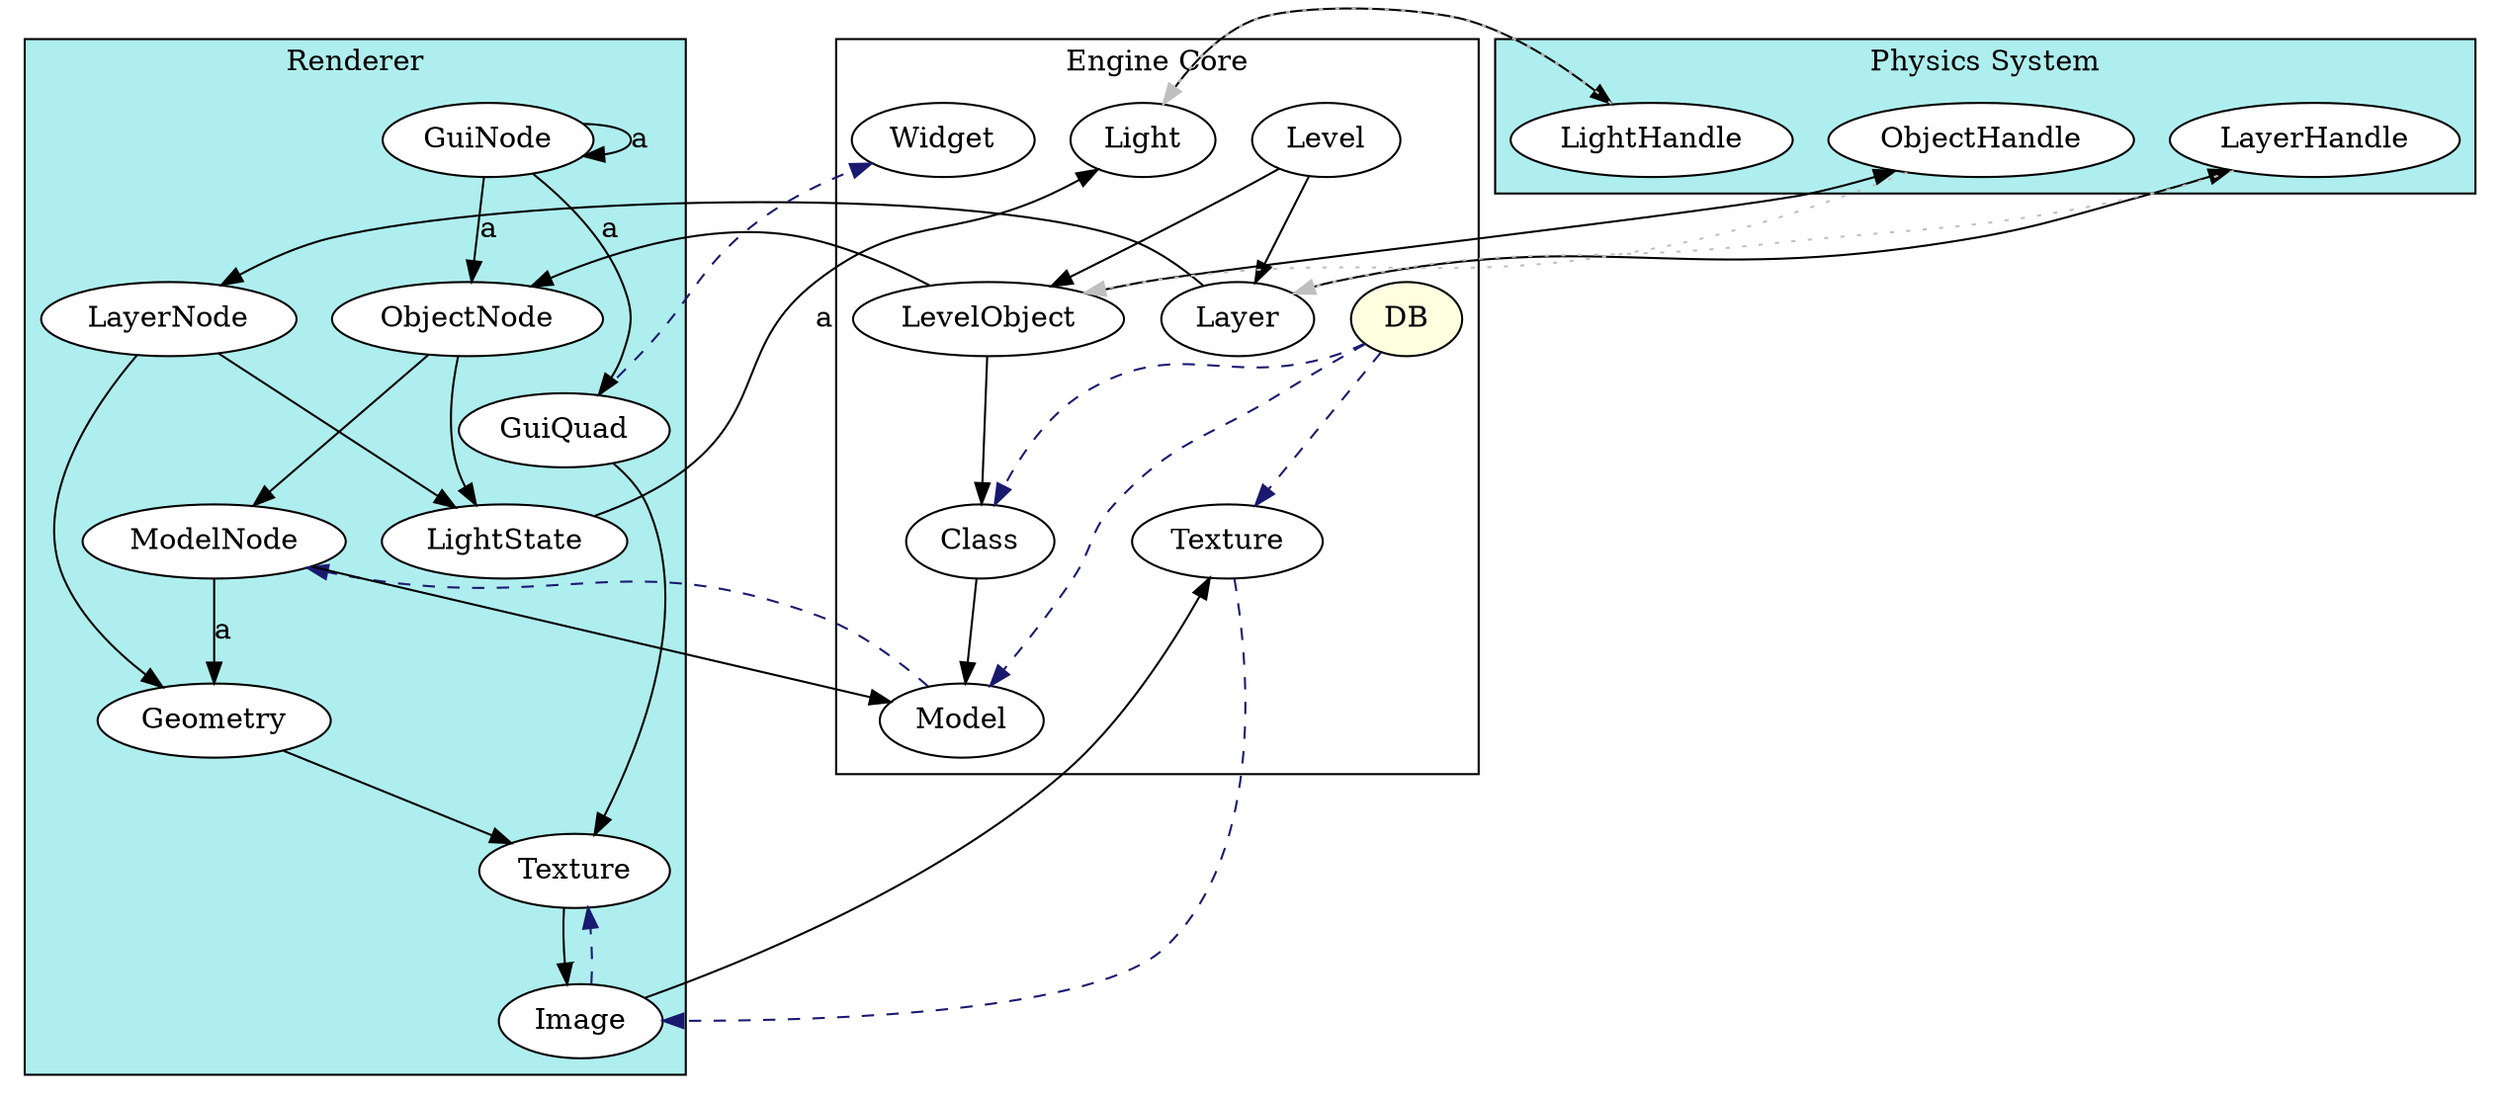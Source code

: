 
/*
 * A DOT graph representing shared ownership relations in OpenDrakan.
 *
 * Strong references are marked by solid, black arrows.
 * Weak references are marked by dashed, blue arrows.
 * Non-owning references are marked by dotted, gray arrows.
 */

digraph od_ownership
{
    subgraph cluster_core
    {
        graph [label="Engine Core"];

        DB [style=filled, fillcolor=LightYellow];
        Class;
        Texture;
        Model;
        Level;
        LevelObject;
        Layer;
        Widget;
        Light;
    }

    subgraph cluster_renderer
    {
        graph [label="Renderer", style=filled, fillcolor=PaleTurquoise];
        node [style=filled, fillcolor=white];

        R_ObjectNode [label="ObjectNode"];
        R_ModelNode [label="ModelNode"];
        R_Geometry [label="Geometry"];
        R_Texture [label="Texture"];
        R_Image [label="Image"];
        R_GuiQuad [label="GuiQuad"];
        R_GuiNode [label="GuiNode"];
        R_LayerNode [label="LayerNode"];
        R_LightState [label="LightState"];        
    }

    subgraph cluster_physics
    {
        graph [label="Physics System", style=filled, fillcolor=PaleTurquoise];
        node [style=filled, fillcolor=white];

        P_ObjectHandle [label="ObjectHandle"];
        P_LayerHandle [label="LayerHandle"];
        P_LightHandle [label="LightHandle"];        
    }


    // non-owning references
    edge [style=dotted, color=gray]
    {
        P_ObjectHandle -> LevelObject;

        P_LightHandle -> Light;

        P_LayerHandle -> Layer;
    }

    // weak references
    edge [style = dashed, color=MidnightBlue]
    {
        DB -> Class;
        DB -> Texture;
        DB -> Model;

        Texture -> R_Image;

        Model -> R_ModelNode;

        R_Image -> R_Texture;

        R_GuiQuad -> Widget;
    }

    // strong references
    edge [style = solid, color=black]
    {
        Class -> Model;

        Level -> LevelObject;
        Level -> Layer;

        LevelObject -> Class;
        LevelObject -> R_ObjectNode;
        LevelObject -> P_ObjectHandle;
        
        Layer -> R_LayerNode;
        Layer -> P_LayerHandle;
        
        Light -> P_LightHandle;

        R_ObjectNode -> R_ModelNode;
        R_ObjectNode -> R_LightState;

        R_LayerNode -> R_Geometry;
        R_LayerNode -> R_LightState;

        R_ModelNode -> R_Geometry [label=a];
        R_ModelNode -> Model;

        R_Geometry -> R_Texture;

        R_Texture -> R_Image;

        R_Image -> Texture;

        R_GuiQuad -> R_Texture;

        R_GuiNode -> R_GuiNode [label=a];
        R_GuiNode -> R_GuiQuad [label=a];
        R_GuiNode -> R_ObjectNode [label=a];

        R_LightState -> Light [label=a];
    }

}


